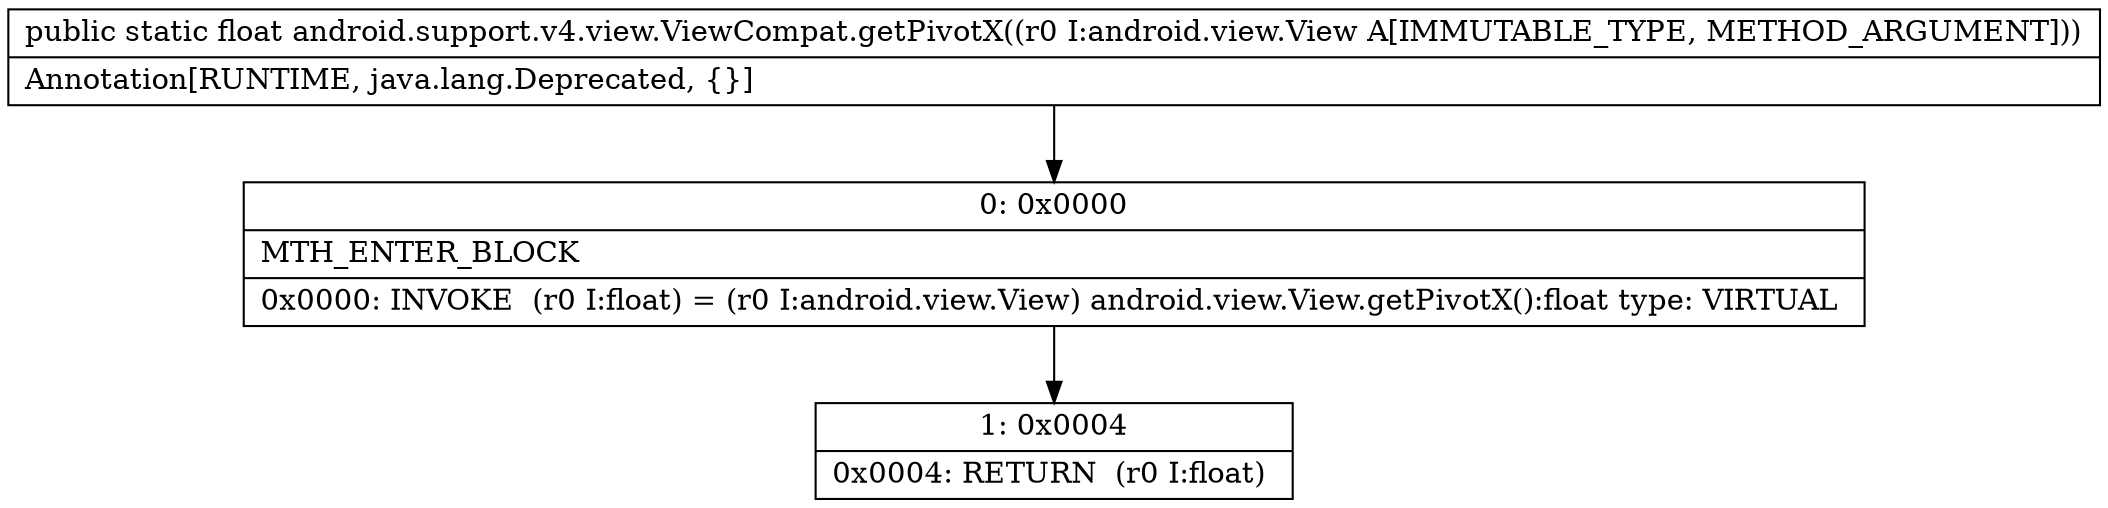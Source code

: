 digraph "CFG forandroid.support.v4.view.ViewCompat.getPivotX(Landroid\/view\/View;)F" {
Node_0 [shape=record,label="{0\:\ 0x0000|MTH_ENTER_BLOCK\l|0x0000: INVOKE  (r0 I:float) = (r0 I:android.view.View) android.view.View.getPivotX():float type: VIRTUAL \l}"];
Node_1 [shape=record,label="{1\:\ 0x0004|0x0004: RETURN  (r0 I:float) \l}"];
MethodNode[shape=record,label="{public static float android.support.v4.view.ViewCompat.getPivotX((r0 I:android.view.View A[IMMUTABLE_TYPE, METHOD_ARGUMENT]))  | Annotation[RUNTIME, java.lang.Deprecated, \{\}]\l}"];
MethodNode -> Node_0;
Node_0 -> Node_1;
}


